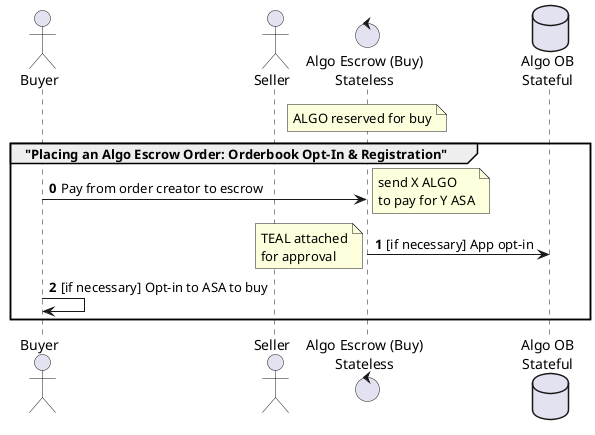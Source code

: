 @startuml
actor Buyer
actor Seller
control "Algo Escrow (Buy)\nStateless" as AlgoEscrow
database "Algo OB\nStateful" as AlgoOB
note over AlgoEscrow: ALGO reserved for buy

group "Placing an Algo Escrow Order: Orderbook Opt-In & Registration"
autonumber 0
Buyer -> AlgoEscrow: Pay from order creator to escrow
note right: send X ALGO\nto pay for Y ASA
AlgoEscrow -> AlgoOB: [if necessary] App opt-in
note left: TEAL attached\nfor approval
Buyer -> Buyer: [if necessary] Opt-in to ASA to buy
end

@enduml
